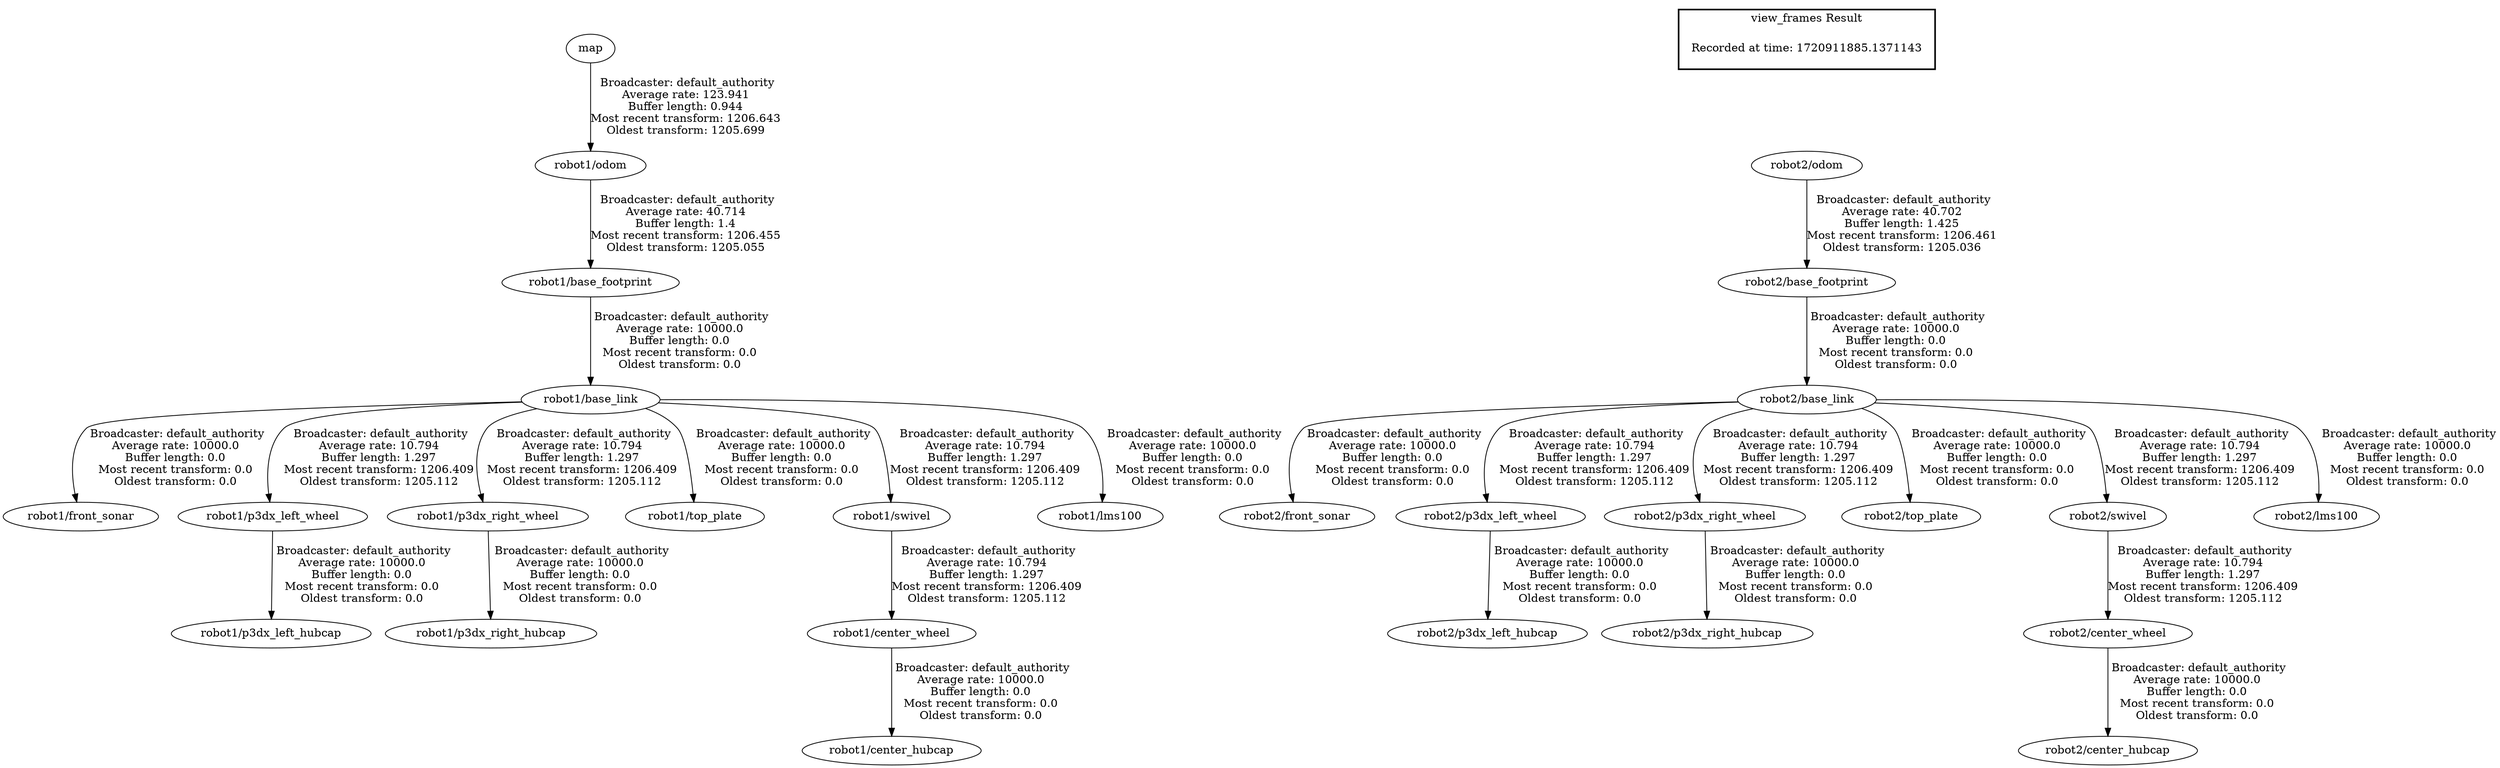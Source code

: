 digraph G {
"robot1/odom" -> "robot1/base_footprint"[label=" Broadcaster: default_authority\nAverage rate: 40.714\nBuffer length: 1.4\nMost recent transform: 1206.455\nOldest transform: 1205.055\n"];
"map" -> "robot1/odom"[label=" Broadcaster: default_authority\nAverage rate: 123.941\nBuffer length: 0.944\nMost recent transform: 1206.643\nOldest transform: 1205.699\n"];
"robot2/odom" -> "robot2/base_footprint"[label=" Broadcaster: default_authority\nAverage rate: 40.702\nBuffer length: 1.425\nMost recent transform: 1206.461\nOldest transform: 1205.036\n"];
"robot2/base_link" -> "robot2/front_sonar"[label=" Broadcaster: default_authority\nAverage rate: 10000.0\nBuffer length: 0.0\nMost recent transform: 0.0\nOldest transform: 0.0\n"];
"robot2/base_footprint" -> "robot2/base_link"[label=" Broadcaster: default_authority\nAverage rate: 10000.0\nBuffer length: 0.0\nMost recent transform: 0.0\nOldest transform: 0.0\n"];
"robot2/p3dx_left_wheel" -> "robot2/p3dx_left_hubcap"[label=" Broadcaster: default_authority\nAverage rate: 10000.0\nBuffer length: 0.0\nMost recent transform: 0.0\nOldest transform: 0.0\n"];
"robot2/base_link" -> "robot2/p3dx_left_wheel"[label=" Broadcaster: default_authority\nAverage rate: 10.794\nBuffer length: 1.297\nMost recent transform: 1206.409\nOldest transform: 1205.112\n"];
"robot2/p3dx_right_wheel" -> "robot2/p3dx_right_hubcap"[label=" Broadcaster: default_authority\nAverage rate: 10000.0\nBuffer length: 0.0\nMost recent transform: 0.0\nOldest transform: 0.0\n"];
"robot2/base_link" -> "robot2/p3dx_right_wheel"[label=" Broadcaster: default_authority\nAverage rate: 10.794\nBuffer length: 1.297\nMost recent transform: 1206.409\nOldest transform: 1205.112\n"];
"robot2/base_link" -> "robot2/top_plate"[label=" Broadcaster: default_authority\nAverage rate: 10000.0\nBuffer length: 0.0\nMost recent transform: 0.0\nOldest transform: 0.0\n"];
"robot2/center_wheel" -> "robot2/center_hubcap"[label=" Broadcaster: default_authority\nAverage rate: 10000.0\nBuffer length: 0.0\nMost recent transform: 0.0\nOldest transform: 0.0\n"];
"robot2/swivel" -> "robot2/center_wheel"[label=" Broadcaster: default_authority\nAverage rate: 10.794\nBuffer length: 1.297\nMost recent transform: 1206.409\nOldest transform: 1205.112\n"];
"robot2/base_link" -> "robot2/lms100"[label=" Broadcaster: default_authority\nAverage rate: 10000.0\nBuffer length: 0.0\nMost recent transform: 0.0\nOldest transform: 0.0\n"];
"robot1/base_link" -> "robot1/front_sonar"[label=" Broadcaster: default_authority\nAverage rate: 10000.0\nBuffer length: 0.0\nMost recent transform: 0.0\nOldest transform: 0.0\n"];
"robot1/base_footprint" -> "robot1/base_link"[label=" Broadcaster: default_authority\nAverage rate: 10000.0\nBuffer length: 0.0\nMost recent transform: 0.0\nOldest transform: 0.0\n"];
"robot1/p3dx_left_wheel" -> "robot1/p3dx_left_hubcap"[label=" Broadcaster: default_authority\nAverage rate: 10000.0\nBuffer length: 0.0\nMost recent transform: 0.0\nOldest transform: 0.0\n"];
"robot1/base_link" -> "robot1/p3dx_left_wheel"[label=" Broadcaster: default_authority\nAverage rate: 10.794\nBuffer length: 1.297\nMost recent transform: 1206.409\nOldest transform: 1205.112\n"];
"robot1/p3dx_right_wheel" -> "robot1/p3dx_right_hubcap"[label=" Broadcaster: default_authority\nAverage rate: 10000.0\nBuffer length: 0.0\nMost recent transform: 0.0\nOldest transform: 0.0\n"];
"robot1/base_link" -> "robot1/p3dx_right_wheel"[label=" Broadcaster: default_authority\nAverage rate: 10.794\nBuffer length: 1.297\nMost recent transform: 1206.409\nOldest transform: 1205.112\n"];
"robot1/base_link" -> "robot1/top_plate"[label=" Broadcaster: default_authority\nAverage rate: 10000.0\nBuffer length: 0.0\nMost recent transform: 0.0\nOldest transform: 0.0\n"];
"robot1/center_wheel" -> "robot1/center_hubcap"[label=" Broadcaster: default_authority\nAverage rate: 10000.0\nBuffer length: 0.0\nMost recent transform: 0.0\nOldest transform: 0.0\n"];
"robot1/swivel" -> "robot1/center_wheel"[label=" Broadcaster: default_authority\nAverage rate: 10.794\nBuffer length: 1.297\nMost recent transform: 1206.409\nOldest transform: 1205.112\n"];
"robot1/base_link" -> "robot1/lms100"[label=" Broadcaster: default_authority\nAverage rate: 10000.0\nBuffer length: 0.0\nMost recent transform: 0.0\nOldest transform: 0.0\n"];
"robot2/base_link" -> "robot2/swivel"[label=" Broadcaster: default_authority\nAverage rate: 10.794\nBuffer length: 1.297\nMost recent transform: 1206.409\nOldest transform: 1205.112\n"];
"robot1/base_link" -> "robot1/swivel"[label=" Broadcaster: default_authority\nAverage rate: 10.794\nBuffer length: 1.297\nMost recent transform: 1206.409\nOldest transform: 1205.112\n"];
edge [style=invis];
 subgraph cluster_legend { style=bold; color=black; label ="view_frames Result";
"Recorded at time: 1720911885.1371143"[ shape=plaintext ] ;
}->"robot2/odom";
}